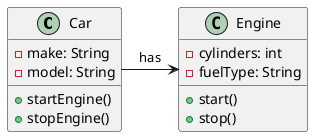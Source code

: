 @startuml
class Car {
  - make: String
  - model: String
  + startEngine()
  + stopEngine()
}

class Engine {
  - cylinders: int
  - fuelType: String
  + start()
  + stop()
}

Car -> Engine : has
@enduml
